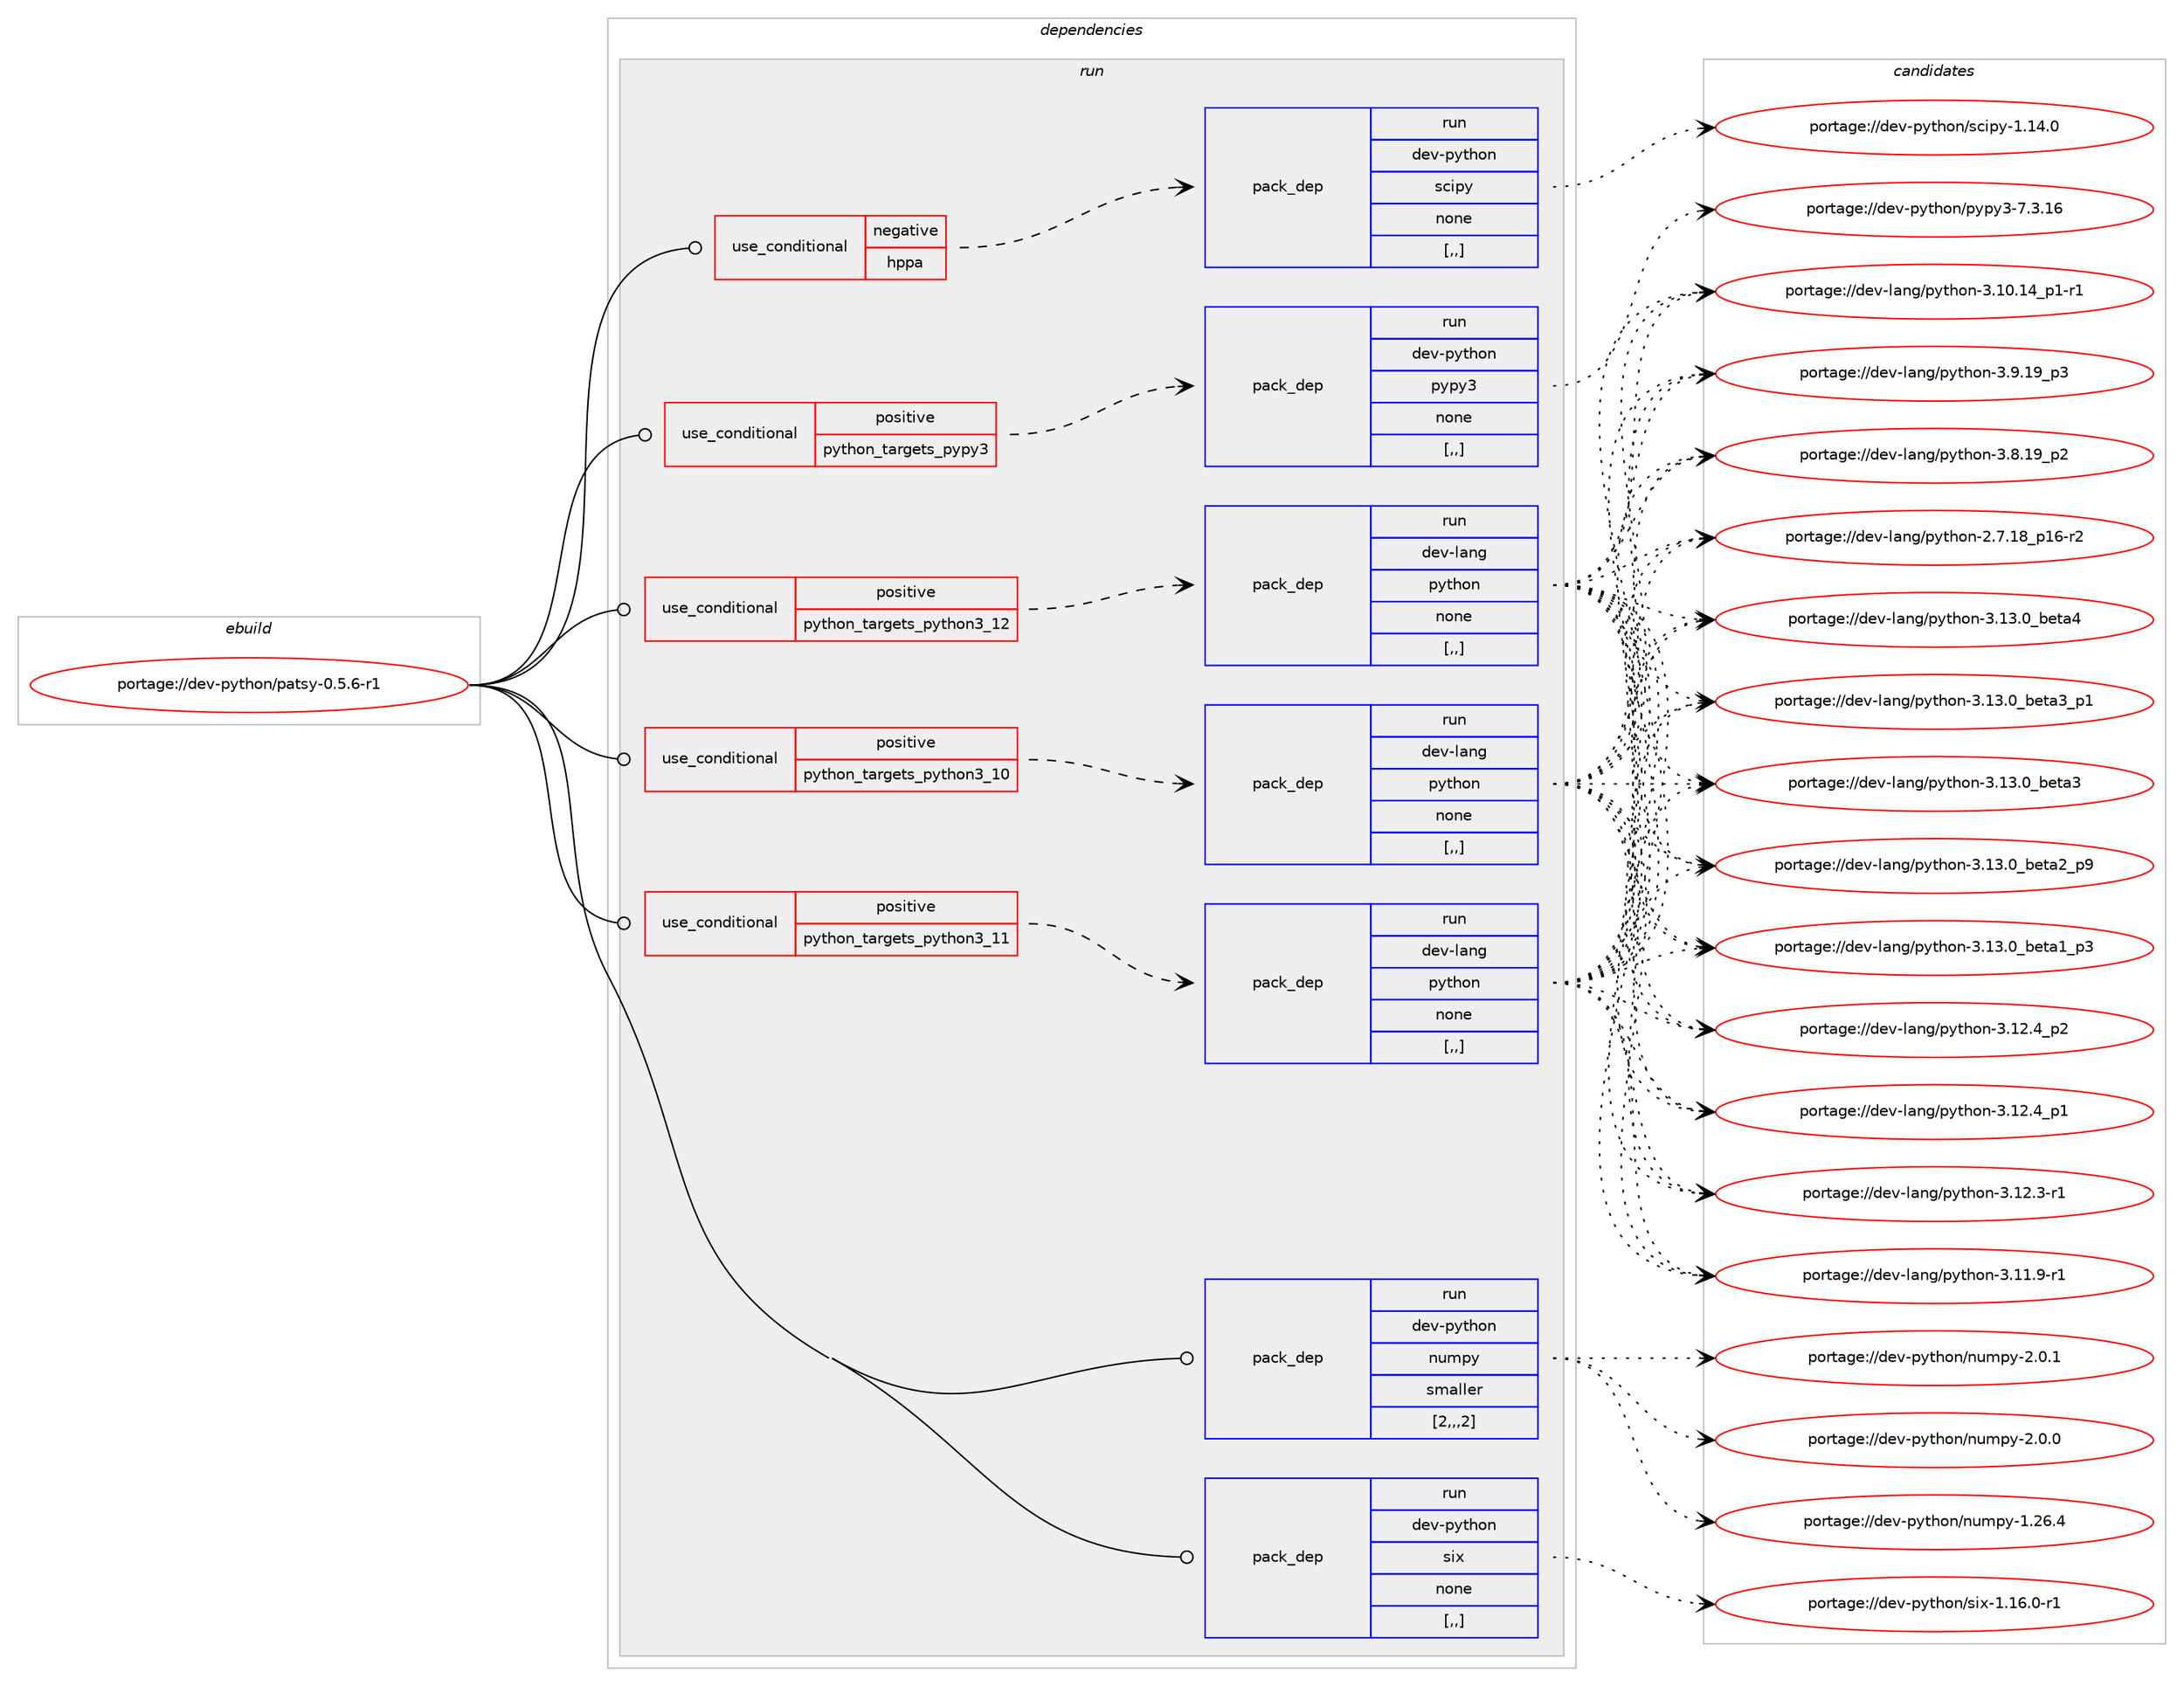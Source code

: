 digraph prolog {

# *************
# Graph options
# *************

newrank=true;
concentrate=true;
compound=true;
graph [rankdir=LR,fontname=Helvetica,fontsize=10,ranksep=1.5];#, ranksep=2.5, nodesep=0.2];
edge  [arrowhead=vee];
node  [fontname=Helvetica,fontsize=10];

# **********
# The ebuild
# **********

subgraph cluster_leftcol {
color=gray;
label=<<i>ebuild</i>>;
id [label="portage://dev-python/patsy-0.5.6-r1", color=red, width=4, href="../dev-python/patsy-0.5.6-r1.svg"];
}

# ****************
# The dependencies
# ****************

subgraph cluster_midcol {
color=gray;
label=<<i>dependencies</i>>;
subgraph cluster_compile {
fillcolor="#eeeeee";
style=filled;
label=<<i>compile</i>>;
}
subgraph cluster_compileandrun {
fillcolor="#eeeeee";
style=filled;
label=<<i>compile and run</i>>;
}
subgraph cluster_run {
fillcolor="#eeeeee";
style=filled;
label=<<i>run</i>>;
subgraph cond36047 {
dependency154494 [label=<<TABLE BORDER="0" CELLBORDER="1" CELLSPACING="0" CELLPADDING="4"><TR><TD ROWSPAN="3" CELLPADDING="10">use_conditional</TD></TR><TR><TD>negative</TD></TR><TR><TD>hppa</TD></TR></TABLE>>, shape=none, color=red];
subgraph pack117192 {
dependency154495 [label=<<TABLE BORDER="0" CELLBORDER="1" CELLSPACING="0" CELLPADDING="4" WIDTH="220"><TR><TD ROWSPAN="6" CELLPADDING="30">pack_dep</TD></TR><TR><TD WIDTH="110">run</TD></TR><TR><TD>dev-python</TD></TR><TR><TD>scipy</TD></TR><TR><TD>none</TD></TR><TR><TD>[,,]</TD></TR></TABLE>>, shape=none, color=blue];
}
dependency154494:e -> dependency154495:w [weight=20,style="dashed",arrowhead="vee"];
}
id:e -> dependency154494:w [weight=20,style="solid",arrowhead="odot"];
subgraph cond36048 {
dependency154496 [label=<<TABLE BORDER="0" CELLBORDER="1" CELLSPACING="0" CELLPADDING="4"><TR><TD ROWSPAN="3" CELLPADDING="10">use_conditional</TD></TR><TR><TD>positive</TD></TR><TR><TD>python_targets_pypy3</TD></TR></TABLE>>, shape=none, color=red];
subgraph pack117193 {
dependency154497 [label=<<TABLE BORDER="0" CELLBORDER="1" CELLSPACING="0" CELLPADDING="4" WIDTH="220"><TR><TD ROWSPAN="6" CELLPADDING="30">pack_dep</TD></TR><TR><TD WIDTH="110">run</TD></TR><TR><TD>dev-python</TD></TR><TR><TD>pypy3</TD></TR><TR><TD>none</TD></TR><TR><TD>[,,]</TD></TR></TABLE>>, shape=none, color=blue];
}
dependency154496:e -> dependency154497:w [weight=20,style="dashed",arrowhead="vee"];
}
id:e -> dependency154496:w [weight=20,style="solid",arrowhead="odot"];
subgraph cond36049 {
dependency154498 [label=<<TABLE BORDER="0" CELLBORDER="1" CELLSPACING="0" CELLPADDING="4"><TR><TD ROWSPAN="3" CELLPADDING="10">use_conditional</TD></TR><TR><TD>positive</TD></TR><TR><TD>python_targets_python3_10</TD></TR></TABLE>>, shape=none, color=red];
subgraph pack117194 {
dependency154499 [label=<<TABLE BORDER="0" CELLBORDER="1" CELLSPACING="0" CELLPADDING="4" WIDTH="220"><TR><TD ROWSPAN="6" CELLPADDING="30">pack_dep</TD></TR><TR><TD WIDTH="110">run</TD></TR><TR><TD>dev-lang</TD></TR><TR><TD>python</TD></TR><TR><TD>none</TD></TR><TR><TD>[,,]</TD></TR></TABLE>>, shape=none, color=blue];
}
dependency154498:e -> dependency154499:w [weight=20,style="dashed",arrowhead="vee"];
}
id:e -> dependency154498:w [weight=20,style="solid",arrowhead="odot"];
subgraph cond36050 {
dependency154500 [label=<<TABLE BORDER="0" CELLBORDER="1" CELLSPACING="0" CELLPADDING="4"><TR><TD ROWSPAN="3" CELLPADDING="10">use_conditional</TD></TR><TR><TD>positive</TD></TR><TR><TD>python_targets_python3_11</TD></TR></TABLE>>, shape=none, color=red];
subgraph pack117195 {
dependency154501 [label=<<TABLE BORDER="0" CELLBORDER="1" CELLSPACING="0" CELLPADDING="4" WIDTH="220"><TR><TD ROWSPAN="6" CELLPADDING="30">pack_dep</TD></TR><TR><TD WIDTH="110">run</TD></TR><TR><TD>dev-lang</TD></TR><TR><TD>python</TD></TR><TR><TD>none</TD></TR><TR><TD>[,,]</TD></TR></TABLE>>, shape=none, color=blue];
}
dependency154500:e -> dependency154501:w [weight=20,style="dashed",arrowhead="vee"];
}
id:e -> dependency154500:w [weight=20,style="solid",arrowhead="odot"];
subgraph cond36051 {
dependency154502 [label=<<TABLE BORDER="0" CELLBORDER="1" CELLSPACING="0" CELLPADDING="4"><TR><TD ROWSPAN="3" CELLPADDING="10">use_conditional</TD></TR><TR><TD>positive</TD></TR><TR><TD>python_targets_python3_12</TD></TR></TABLE>>, shape=none, color=red];
subgraph pack117196 {
dependency154503 [label=<<TABLE BORDER="0" CELLBORDER="1" CELLSPACING="0" CELLPADDING="4" WIDTH="220"><TR><TD ROWSPAN="6" CELLPADDING="30">pack_dep</TD></TR><TR><TD WIDTH="110">run</TD></TR><TR><TD>dev-lang</TD></TR><TR><TD>python</TD></TR><TR><TD>none</TD></TR><TR><TD>[,,]</TD></TR></TABLE>>, shape=none, color=blue];
}
dependency154502:e -> dependency154503:w [weight=20,style="dashed",arrowhead="vee"];
}
id:e -> dependency154502:w [weight=20,style="solid",arrowhead="odot"];
subgraph pack117197 {
dependency154504 [label=<<TABLE BORDER="0" CELLBORDER="1" CELLSPACING="0" CELLPADDING="4" WIDTH="220"><TR><TD ROWSPAN="6" CELLPADDING="30">pack_dep</TD></TR><TR><TD WIDTH="110">run</TD></TR><TR><TD>dev-python</TD></TR><TR><TD>numpy</TD></TR><TR><TD>smaller</TD></TR><TR><TD>[2,,,2]</TD></TR></TABLE>>, shape=none, color=blue];
}
id:e -> dependency154504:w [weight=20,style="solid",arrowhead="odot"];
subgraph pack117198 {
dependency154505 [label=<<TABLE BORDER="0" CELLBORDER="1" CELLSPACING="0" CELLPADDING="4" WIDTH="220"><TR><TD ROWSPAN="6" CELLPADDING="30">pack_dep</TD></TR><TR><TD WIDTH="110">run</TD></TR><TR><TD>dev-python</TD></TR><TR><TD>six</TD></TR><TR><TD>none</TD></TR><TR><TD>[,,]</TD></TR></TABLE>>, shape=none, color=blue];
}
id:e -> dependency154505:w [weight=20,style="solid",arrowhead="odot"];
}
}

# **************
# The candidates
# **************

subgraph cluster_choices {
rank=same;
color=gray;
label=<<i>candidates</i>>;

subgraph choice117192 {
color=black;
nodesep=1;
choice10010111845112121116104111110471159910511212145494649524648 [label="portage://dev-python/scipy-1.14.0", color=red, width=4,href="../dev-python/scipy-1.14.0.svg"];
dependency154495:e -> choice10010111845112121116104111110471159910511212145494649524648:w [style=dotted,weight="100"];
}
subgraph choice117193 {
color=black;
nodesep=1;
choice10010111845112121116104111110471121211121215145554651464954 [label="portage://dev-python/pypy3-7.3.16", color=red, width=4,href="../dev-python/pypy3-7.3.16.svg"];
dependency154497:e -> choice10010111845112121116104111110471121211121215145554651464954:w [style=dotted,weight="100"];
}
subgraph choice117194 {
color=black;
nodesep=1;
choice1001011184510897110103471121211161041111104551464951464895981011169752 [label="portage://dev-lang/python-3.13.0_beta4", color=red, width=4,href="../dev-lang/python-3.13.0_beta4.svg"];
choice10010111845108971101034711212111610411111045514649514648959810111697519511249 [label="portage://dev-lang/python-3.13.0_beta3_p1", color=red, width=4,href="../dev-lang/python-3.13.0_beta3_p1.svg"];
choice1001011184510897110103471121211161041111104551464951464895981011169751 [label="portage://dev-lang/python-3.13.0_beta3", color=red, width=4,href="../dev-lang/python-3.13.0_beta3.svg"];
choice10010111845108971101034711212111610411111045514649514648959810111697509511257 [label="portage://dev-lang/python-3.13.0_beta2_p9", color=red, width=4,href="../dev-lang/python-3.13.0_beta2_p9.svg"];
choice10010111845108971101034711212111610411111045514649514648959810111697499511251 [label="portage://dev-lang/python-3.13.0_beta1_p3", color=red, width=4,href="../dev-lang/python-3.13.0_beta1_p3.svg"];
choice100101118451089711010347112121116104111110455146495046529511250 [label="portage://dev-lang/python-3.12.4_p2", color=red, width=4,href="../dev-lang/python-3.12.4_p2.svg"];
choice100101118451089711010347112121116104111110455146495046529511249 [label="portage://dev-lang/python-3.12.4_p1", color=red, width=4,href="../dev-lang/python-3.12.4_p1.svg"];
choice100101118451089711010347112121116104111110455146495046514511449 [label="portage://dev-lang/python-3.12.3-r1", color=red, width=4,href="../dev-lang/python-3.12.3-r1.svg"];
choice100101118451089711010347112121116104111110455146494946574511449 [label="portage://dev-lang/python-3.11.9-r1", color=red, width=4,href="../dev-lang/python-3.11.9-r1.svg"];
choice100101118451089711010347112121116104111110455146494846495295112494511449 [label="portage://dev-lang/python-3.10.14_p1-r1", color=red, width=4,href="../dev-lang/python-3.10.14_p1-r1.svg"];
choice100101118451089711010347112121116104111110455146574649579511251 [label="portage://dev-lang/python-3.9.19_p3", color=red, width=4,href="../dev-lang/python-3.9.19_p3.svg"];
choice100101118451089711010347112121116104111110455146564649579511250 [label="portage://dev-lang/python-3.8.19_p2", color=red, width=4,href="../dev-lang/python-3.8.19_p2.svg"];
choice100101118451089711010347112121116104111110455046554649569511249544511450 [label="portage://dev-lang/python-2.7.18_p16-r2", color=red, width=4,href="../dev-lang/python-2.7.18_p16-r2.svg"];
dependency154499:e -> choice1001011184510897110103471121211161041111104551464951464895981011169752:w [style=dotted,weight="100"];
dependency154499:e -> choice10010111845108971101034711212111610411111045514649514648959810111697519511249:w [style=dotted,weight="100"];
dependency154499:e -> choice1001011184510897110103471121211161041111104551464951464895981011169751:w [style=dotted,weight="100"];
dependency154499:e -> choice10010111845108971101034711212111610411111045514649514648959810111697509511257:w [style=dotted,weight="100"];
dependency154499:e -> choice10010111845108971101034711212111610411111045514649514648959810111697499511251:w [style=dotted,weight="100"];
dependency154499:e -> choice100101118451089711010347112121116104111110455146495046529511250:w [style=dotted,weight="100"];
dependency154499:e -> choice100101118451089711010347112121116104111110455146495046529511249:w [style=dotted,weight="100"];
dependency154499:e -> choice100101118451089711010347112121116104111110455146495046514511449:w [style=dotted,weight="100"];
dependency154499:e -> choice100101118451089711010347112121116104111110455146494946574511449:w [style=dotted,weight="100"];
dependency154499:e -> choice100101118451089711010347112121116104111110455146494846495295112494511449:w [style=dotted,weight="100"];
dependency154499:e -> choice100101118451089711010347112121116104111110455146574649579511251:w [style=dotted,weight="100"];
dependency154499:e -> choice100101118451089711010347112121116104111110455146564649579511250:w [style=dotted,weight="100"];
dependency154499:e -> choice100101118451089711010347112121116104111110455046554649569511249544511450:w [style=dotted,weight="100"];
}
subgraph choice117195 {
color=black;
nodesep=1;
choice1001011184510897110103471121211161041111104551464951464895981011169752 [label="portage://dev-lang/python-3.13.0_beta4", color=red, width=4,href="../dev-lang/python-3.13.0_beta4.svg"];
choice10010111845108971101034711212111610411111045514649514648959810111697519511249 [label="portage://dev-lang/python-3.13.0_beta3_p1", color=red, width=4,href="../dev-lang/python-3.13.0_beta3_p1.svg"];
choice1001011184510897110103471121211161041111104551464951464895981011169751 [label="portage://dev-lang/python-3.13.0_beta3", color=red, width=4,href="../dev-lang/python-3.13.0_beta3.svg"];
choice10010111845108971101034711212111610411111045514649514648959810111697509511257 [label="portage://dev-lang/python-3.13.0_beta2_p9", color=red, width=4,href="../dev-lang/python-3.13.0_beta2_p9.svg"];
choice10010111845108971101034711212111610411111045514649514648959810111697499511251 [label="portage://dev-lang/python-3.13.0_beta1_p3", color=red, width=4,href="../dev-lang/python-3.13.0_beta1_p3.svg"];
choice100101118451089711010347112121116104111110455146495046529511250 [label="portage://dev-lang/python-3.12.4_p2", color=red, width=4,href="../dev-lang/python-3.12.4_p2.svg"];
choice100101118451089711010347112121116104111110455146495046529511249 [label="portage://dev-lang/python-3.12.4_p1", color=red, width=4,href="../dev-lang/python-3.12.4_p1.svg"];
choice100101118451089711010347112121116104111110455146495046514511449 [label="portage://dev-lang/python-3.12.3-r1", color=red, width=4,href="../dev-lang/python-3.12.3-r1.svg"];
choice100101118451089711010347112121116104111110455146494946574511449 [label="portage://dev-lang/python-3.11.9-r1", color=red, width=4,href="../dev-lang/python-3.11.9-r1.svg"];
choice100101118451089711010347112121116104111110455146494846495295112494511449 [label="portage://dev-lang/python-3.10.14_p1-r1", color=red, width=4,href="../dev-lang/python-3.10.14_p1-r1.svg"];
choice100101118451089711010347112121116104111110455146574649579511251 [label="portage://dev-lang/python-3.9.19_p3", color=red, width=4,href="../dev-lang/python-3.9.19_p3.svg"];
choice100101118451089711010347112121116104111110455146564649579511250 [label="portage://dev-lang/python-3.8.19_p2", color=red, width=4,href="../dev-lang/python-3.8.19_p2.svg"];
choice100101118451089711010347112121116104111110455046554649569511249544511450 [label="portage://dev-lang/python-2.7.18_p16-r2", color=red, width=4,href="../dev-lang/python-2.7.18_p16-r2.svg"];
dependency154501:e -> choice1001011184510897110103471121211161041111104551464951464895981011169752:w [style=dotted,weight="100"];
dependency154501:e -> choice10010111845108971101034711212111610411111045514649514648959810111697519511249:w [style=dotted,weight="100"];
dependency154501:e -> choice1001011184510897110103471121211161041111104551464951464895981011169751:w [style=dotted,weight="100"];
dependency154501:e -> choice10010111845108971101034711212111610411111045514649514648959810111697509511257:w [style=dotted,weight="100"];
dependency154501:e -> choice10010111845108971101034711212111610411111045514649514648959810111697499511251:w [style=dotted,weight="100"];
dependency154501:e -> choice100101118451089711010347112121116104111110455146495046529511250:w [style=dotted,weight="100"];
dependency154501:e -> choice100101118451089711010347112121116104111110455146495046529511249:w [style=dotted,weight="100"];
dependency154501:e -> choice100101118451089711010347112121116104111110455146495046514511449:w [style=dotted,weight="100"];
dependency154501:e -> choice100101118451089711010347112121116104111110455146494946574511449:w [style=dotted,weight="100"];
dependency154501:e -> choice100101118451089711010347112121116104111110455146494846495295112494511449:w [style=dotted,weight="100"];
dependency154501:e -> choice100101118451089711010347112121116104111110455146574649579511251:w [style=dotted,weight="100"];
dependency154501:e -> choice100101118451089711010347112121116104111110455146564649579511250:w [style=dotted,weight="100"];
dependency154501:e -> choice100101118451089711010347112121116104111110455046554649569511249544511450:w [style=dotted,weight="100"];
}
subgraph choice117196 {
color=black;
nodesep=1;
choice1001011184510897110103471121211161041111104551464951464895981011169752 [label="portage://dev-lang/python-3.13.0_beta4", color=red, width=4,href="../dev-lang/python-3.13.0_beta4.svg"];
choice10010111845108971101034711212111610411111045514649514648959810111697519511249 [label="portage://dev-lang/python-3.13.0_beta3_p1", color=red, width=4,href="../dev-lang/python-3.13.0_beta3_p1.svg"];
choice1001011184510897110103471121211161041111104551464951464895981011169751 [label="portage://dev-lang/python-3.13.0_beta3", color=red, width=4,href="../dev-lang/python-3.13.0_beta3.svg"];
choice10010111845108971101034711212111610411111045514649514648959810111697509511257 [label="portage://dev-lang/python-3.13.0_beta2_p9", color=red, width=4,href="../dev-lang/python-3.13.0_beta2_p9.svg"];
choice10010111845108971101034711212111610411111045514649514648959810111697499511251 [label="portage://dev-lang/python-3.13.0_beta1_p3", color=red, width=4,href="../dev-lang/python-3.13.0_beta1_p3.svg"];
choice100101118451089711010347112121116104111110455146495046529511250 [label="portage://dev-lang/python-3.12.4_p2", color=red, width=4,href="../dev-lang/python-3.12.4_p2.svg"];
choice100101118451089711010347112121116104111110455146495046529511249 [label="portage://dev-lang/python-3.12.4_p1", color=red, width=4,href="../dev-lang/python-3.12.4_p1.svg"];
choice100101118451089711010347112121116104111110455146495046514511449 [label="portage://dev-lang/python-3.12.3-r1", color=red, width=4,href="../dev-lang/python-3.12.3-r1.svg"];
choice100101118451089711010347112121116104111110455146494946574511449 [label="portage://dev-lang/python-3.11.9-r1", color=red, width=4,href="../dev-lang/python-3.11.9-r1.svg"];
choice100101118451089711010347112121116104111110455146494846495295112494511449 [label="portage://dev-lang/python-3.10.14_p1-r1", color=red, width=4,href="../dev-lang/python-3.10.14_p1-r1.svg"];
choice100101118451089711010347112121116104111110455146574649579511251 [label="portage://dev-lang/python-3.9.19_p3", color=red, width=4,href="../dev-lang/python-3.9.19_p3.svg"];
choice100101118451089711010347112121116104111110455146564649579511250 [label="portage://dev-lang/python-3.8.19_p2", color=red, width=4,href="../dev-lang/python-3.8.19_p2.svg"];
choice100101118451089711010347112121116104111110455046554649569511249544511450 [label="portage://dev-lang/python-2.7.18_p16-r2", color=red, width=4,href="../dev-lang/python-2.7.18_p16-r2.svg"];
dependency154503:e -> choice1001011184510897110103471121211161041111104551464951464895981011169752:w [style=dotted,weight="100"];
dependency154503:e -> choice10010111845108971101034711212111610411111045514649514648959810111697519511249:w [style=dotted,weight="100"];
dependency154503:e -> choice1001011184510897110103471121211161041111104551464951464895981011169751:w [style=dotted,weight="100"];
dependency154503:e -> choice10010111845108971101034711212111610411111045514649514648959810111697509511257:w [style=dotted,weight="100"];
dependency154503:e -> choice10010111845108971101034711212111610411111045514649514648959810111697499511251:w [style=dotted,weight="100"];
dependency154503:e -> choice100101118451089711010347112121116104111110455146495046529511250:w [style=dotted,weight="100"];
dependency154503:e -> choice100101118451089711010347112121116104111110455146495046529511249:w [style=dotted,weight="100"];
dependency154503:e -> choice100101118451089711010347112121116104111110455146495046514511449:w [style=dotted,weight="100"];
dependency154503:e -> choice100101118451089711010347112121116104111110455146494946574511449:w [style=dotted,weight="100"];
dependency154503:e -> choice100101118451089711010347112121116104111110455146494846495295112494511449:w [style=dotted,weight="100"];
dependency154503:e -> choice100101118451089711010347112121116104111110455146574649579511251:w [style=dotted,weight="100"];
dependency154503:e -> choice100101118451089711010347112121116104111110455146564649579511250:w [style=dotted,weight="100"];
dependency154503:e -> choice100101118451089711010347112121116104111110455046554649569511249544511450:w [style=dotted,weight="100"];
}
subgraph choice117197 {
color=black;
nodesep=1;
choice1001011184511212111610411111047110117109112121455046484649 [label="portage://dev-python/numpy-2.0.1", color=red, width=4,href="../dev-python/numpy-2.0.1.svg"];
choice1001011184511212111610411111047110117109112121455046484648 [label="portage://dev-python/numpy-2.0.0", color=red, width=4,href="../dev-python/numpy-2.0.0.svg"];
choice100101118451121211161041111104711011710911212145494650544652 [label="portage://dev-python/numpy-1.26.4", color=red, width=4,href="../dev-python/numpy-1.26.4.svg"];
dependency154504:e -> choice1001011184511212111610411111047110117109112121455046484649:w [style=dotted,weight="100"];
dependency154504:e -> choice1001011184511212111610411111047110117109112121455046484648:w [style=dotted,weight="100"];
dependency154504:e -> choice100101118451121211161041111104711011710911212145494650544652:w [style=dotted,weight="100"];
}
subgraph choice117198 {
color=black;
nodesep=1;
choice1001011184511212111610411111047115105120454946495446484511449 [label="portage://dev-python/six-1.16.0-r1", color=red, width=4,href="../dev-python/six-1.16.0-r1.svg"];
dependency154505:e -> choice1001011184511212111610411111047115105120454946495446484511449:w [style=dotted,weight="100"];
}
}

}
